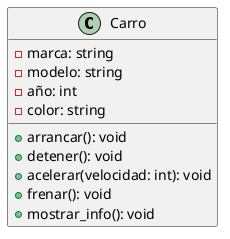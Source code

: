 @startuml
class Carro {
    - marca: string
    - modelo: string
    - año: int
    - color: string
    
    + arrancar(): void
    + detener(): void
    + acelerar(velocidad: int): void
    + frenar(): void
    + mostrar_info(): void
}
@enduml